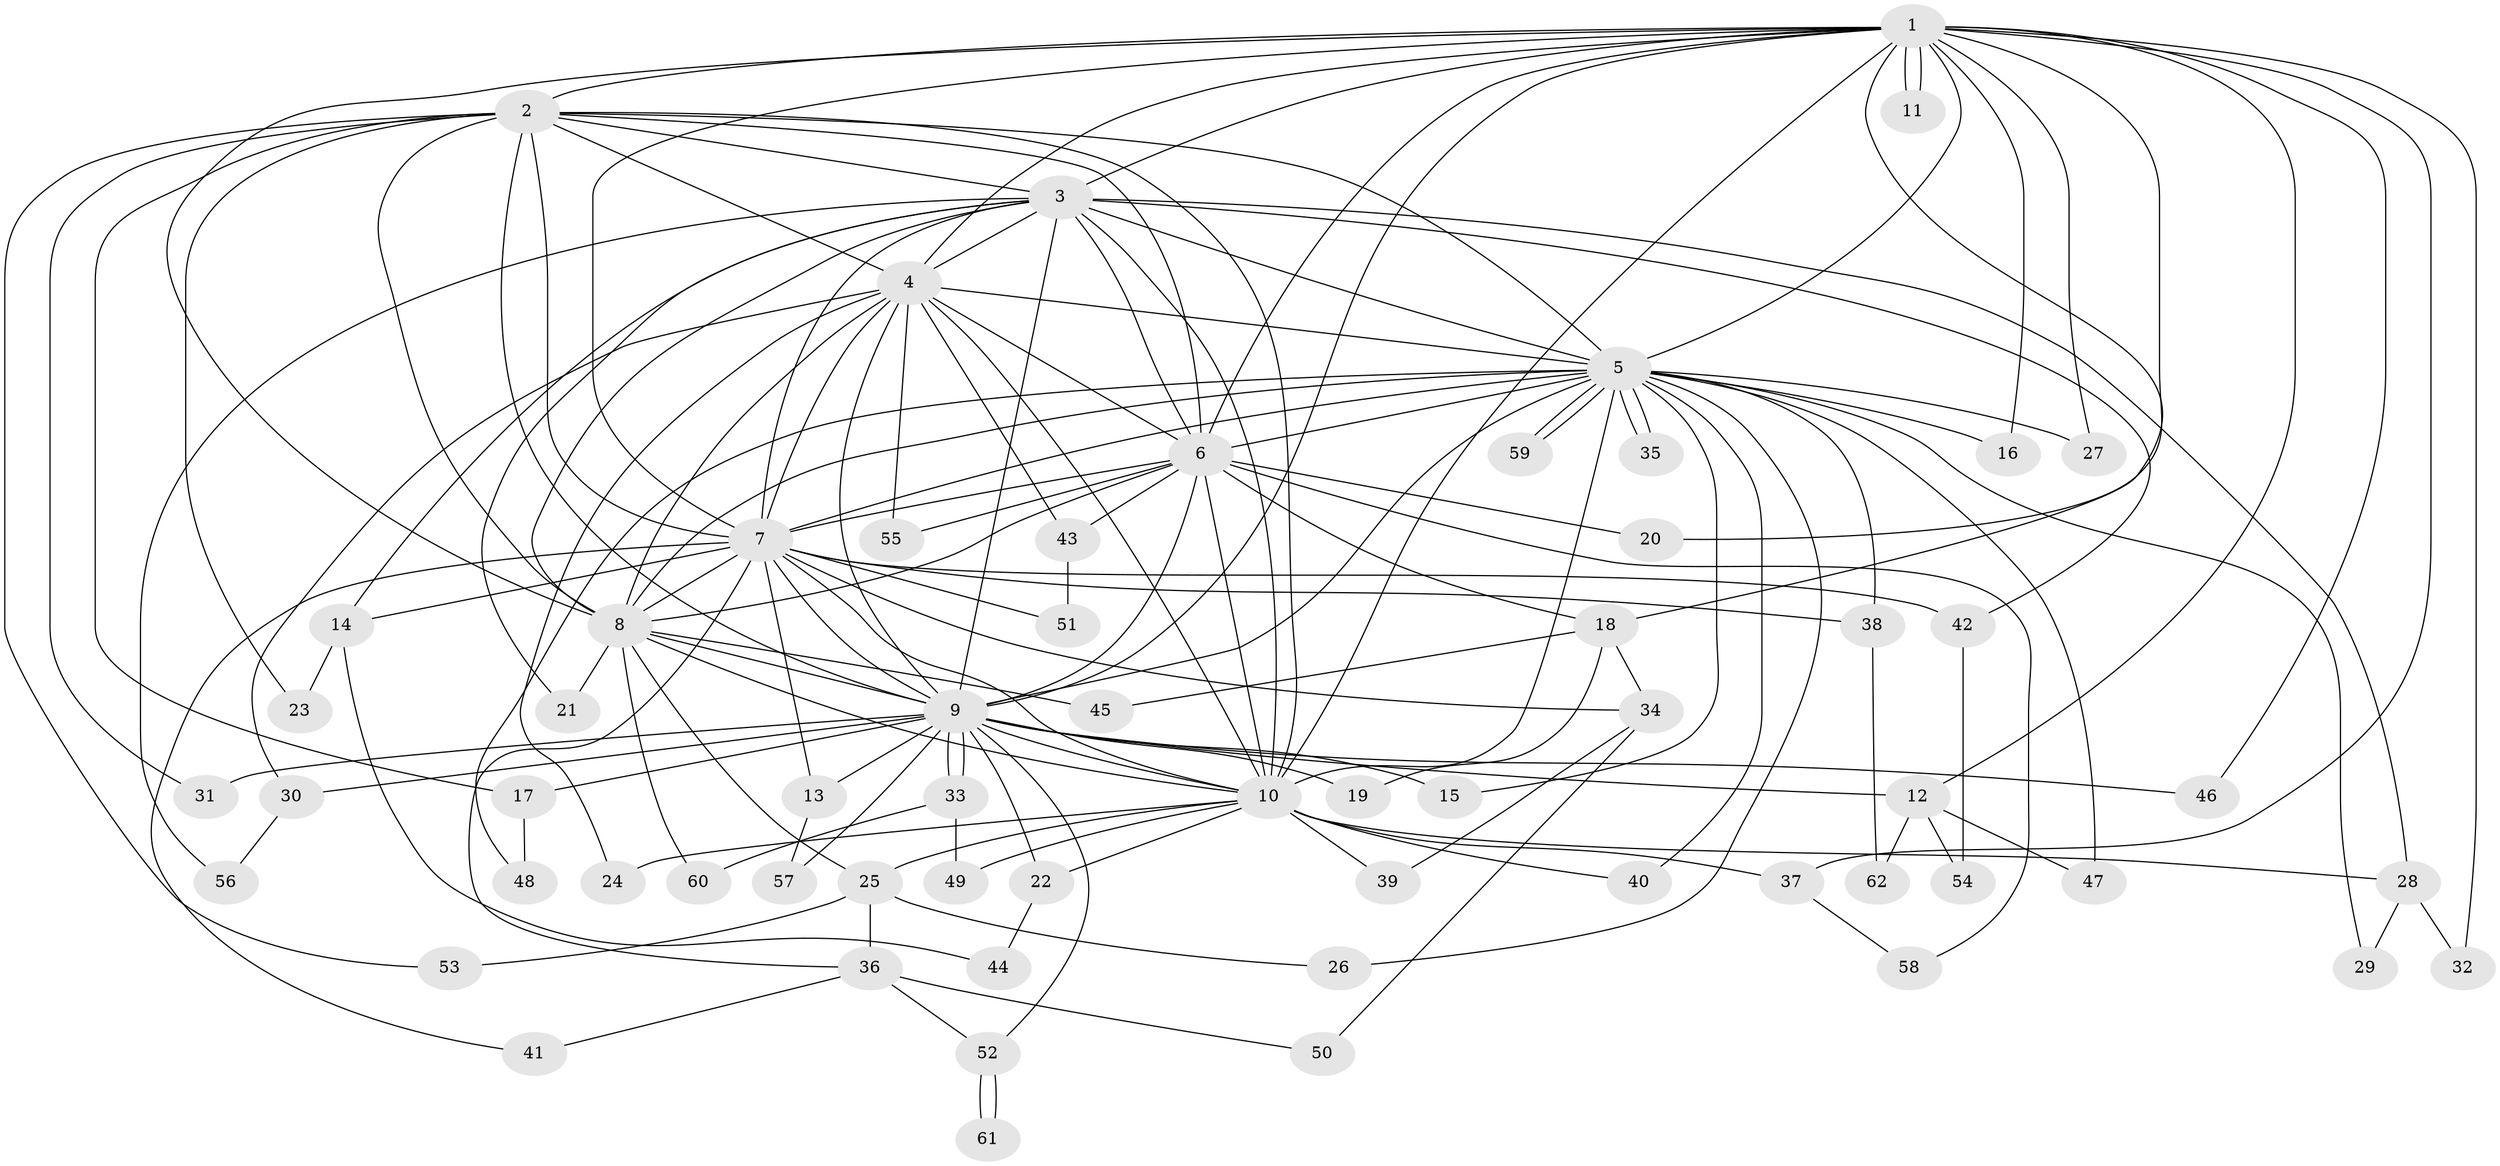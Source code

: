 // Generated by graph-tools (version 1.1) at 2025/46/03/09/25 04:46:15]
// undirected, 62 vertices, 149 edges
graph export_dot {
graph [start="1"]
  node [color=gray90,style=filled];
  1;
  2;
  3;
  4;
  5;
  6;
  7;
  8;
  9;
  10;
  11;
  12;
  13;
  14;
  15;
  16;
  17;
  18;
  19;
  20;
  21;
  22;
  23;
  24;
  25;
  26;
  27;
  28;
  29;
  30;
  31;
  32;
  33;
  34;
  35;
  36;
  37;
  38;
  39;
  40;
  41;
  42;
  43;
  44;
  45;
  46;
  47;
  48;
  49;
  50;
  51;
  52;
  53;
  54;
  55;
  56;
  57;
  58;
  59;
  60;
  61;
  62;
  1 -- 2;
  1 -- 3;
  1 -- 4;
  1 -- 5;
  1 -- 6;
  1 -- 7;
  1 -- 8;
  1 -- 9;
  1 -- 10;
  1 -- 11;
  1 -- 11;
  1 -- 12;
  1 -- 16;
  1 -- 18;
  1 -- 20;
  1 -- 27;
  1 -- 32;
  1 -- 37;
  1 -- 46;
  2 -- 3;
  2 -- 4;
  2 -- 5;
  2 -- 6;
  2 -- 7;
  2 -- 8;
  2 -- 9;
  2 -- 10;
  2 -- 17;
  2 -- 23;
  2 -- 31;
  2 -- 53;
  3 -- 4;
  3 -- 5;
  3 -- 6;
  3 -- 7;
  3 -- 8;
  3 -- 9;
  3 -- 10;
  3 -- 14;
  3 -- 21;
  3 -- 28;
  3 -- 42;
  3 -- 56;
  4 -- 5;
  4 -- 6;
  4 -- 7;
  4 -- 8;
  4 -- 9;
  4 -- 10;
  4 -- 24;
  4 -- 30;
  4 -- 43;
  4 -- 55;
  5 -- 6;
  5 -- 7;
  5 -- 8;
  5 -- 9;
  5 -- 10;
  5 -- 15;
  5 -- 16;
  5 -- 26;
  5 -- 27;
  5 -- 29;
  5 -- 35;
  5 -- 35;
  5 -- 38;
  5 -- 40;
  5 -- 47;
  5 -- 48;
  5 -- 59;
  5 -- 59;
  6 -- 7;
  6 -- 8;
  6 -- 9;
  6 -- 10;
  6 -- 18;
  6 -- 20;
  6 -- 43;
  6 -- 55;
  6 -- 58;
  7 -- 8;
  7 -- 9;
  7 -- 10;
  7 -- 13;
  7 -- 14;
  7 -- 34;
  7 -- 36;
  7 -- 38;
  7 -- 41;
  7 -- 42;
  7 -- 51;
  8 -- 9;
  8 -- 10;
  8 -- 21;
  8 -- 25;
  8 -- 45;
  8 -- 60;
  9 -- 10;
  9 -- 12;
  9 -- 13;
  9 -- 15;
  9 -- 17;
  9 -- 19;
  9 -- 22;
  9 -- 30;
  9 -- 31;
  9 -- 33;
  9 -- 33;
  9 -- 46;
  9 -- 52;
  9 -- 57;
  10 -- 22;
  10 -- 24;
  10 -- 25;
  10 -- 28;
  10 -- 37;
  10 -- 39;
  10 -- 40;
  10 -- 49;
  12 -- 47;
  12 -- 54;
  12 -- 62;
  13 -- 57;
  14 -- 23;
  14 -- 44;
  17 -- 48;
  18 -- 19;
  18 -- 34;
  18 -- 45;
  22 -- 44;
  25 -- 26;
  25 -- 36;
  25 -- 53;
  28 -- 29;
  28 -- 32;
  30 -- 56;
  33 -- 49;
  33 -- 60;
  34 -- 39;
  34 -- 50;
  36 -- 41;
  36 -- 50;
  36 -- 52;
  37 -- 58;
  38 -- 62;
  42 -- 54;
  43 -- 51;
  52 -- 61;
  52 -- 61;
}
